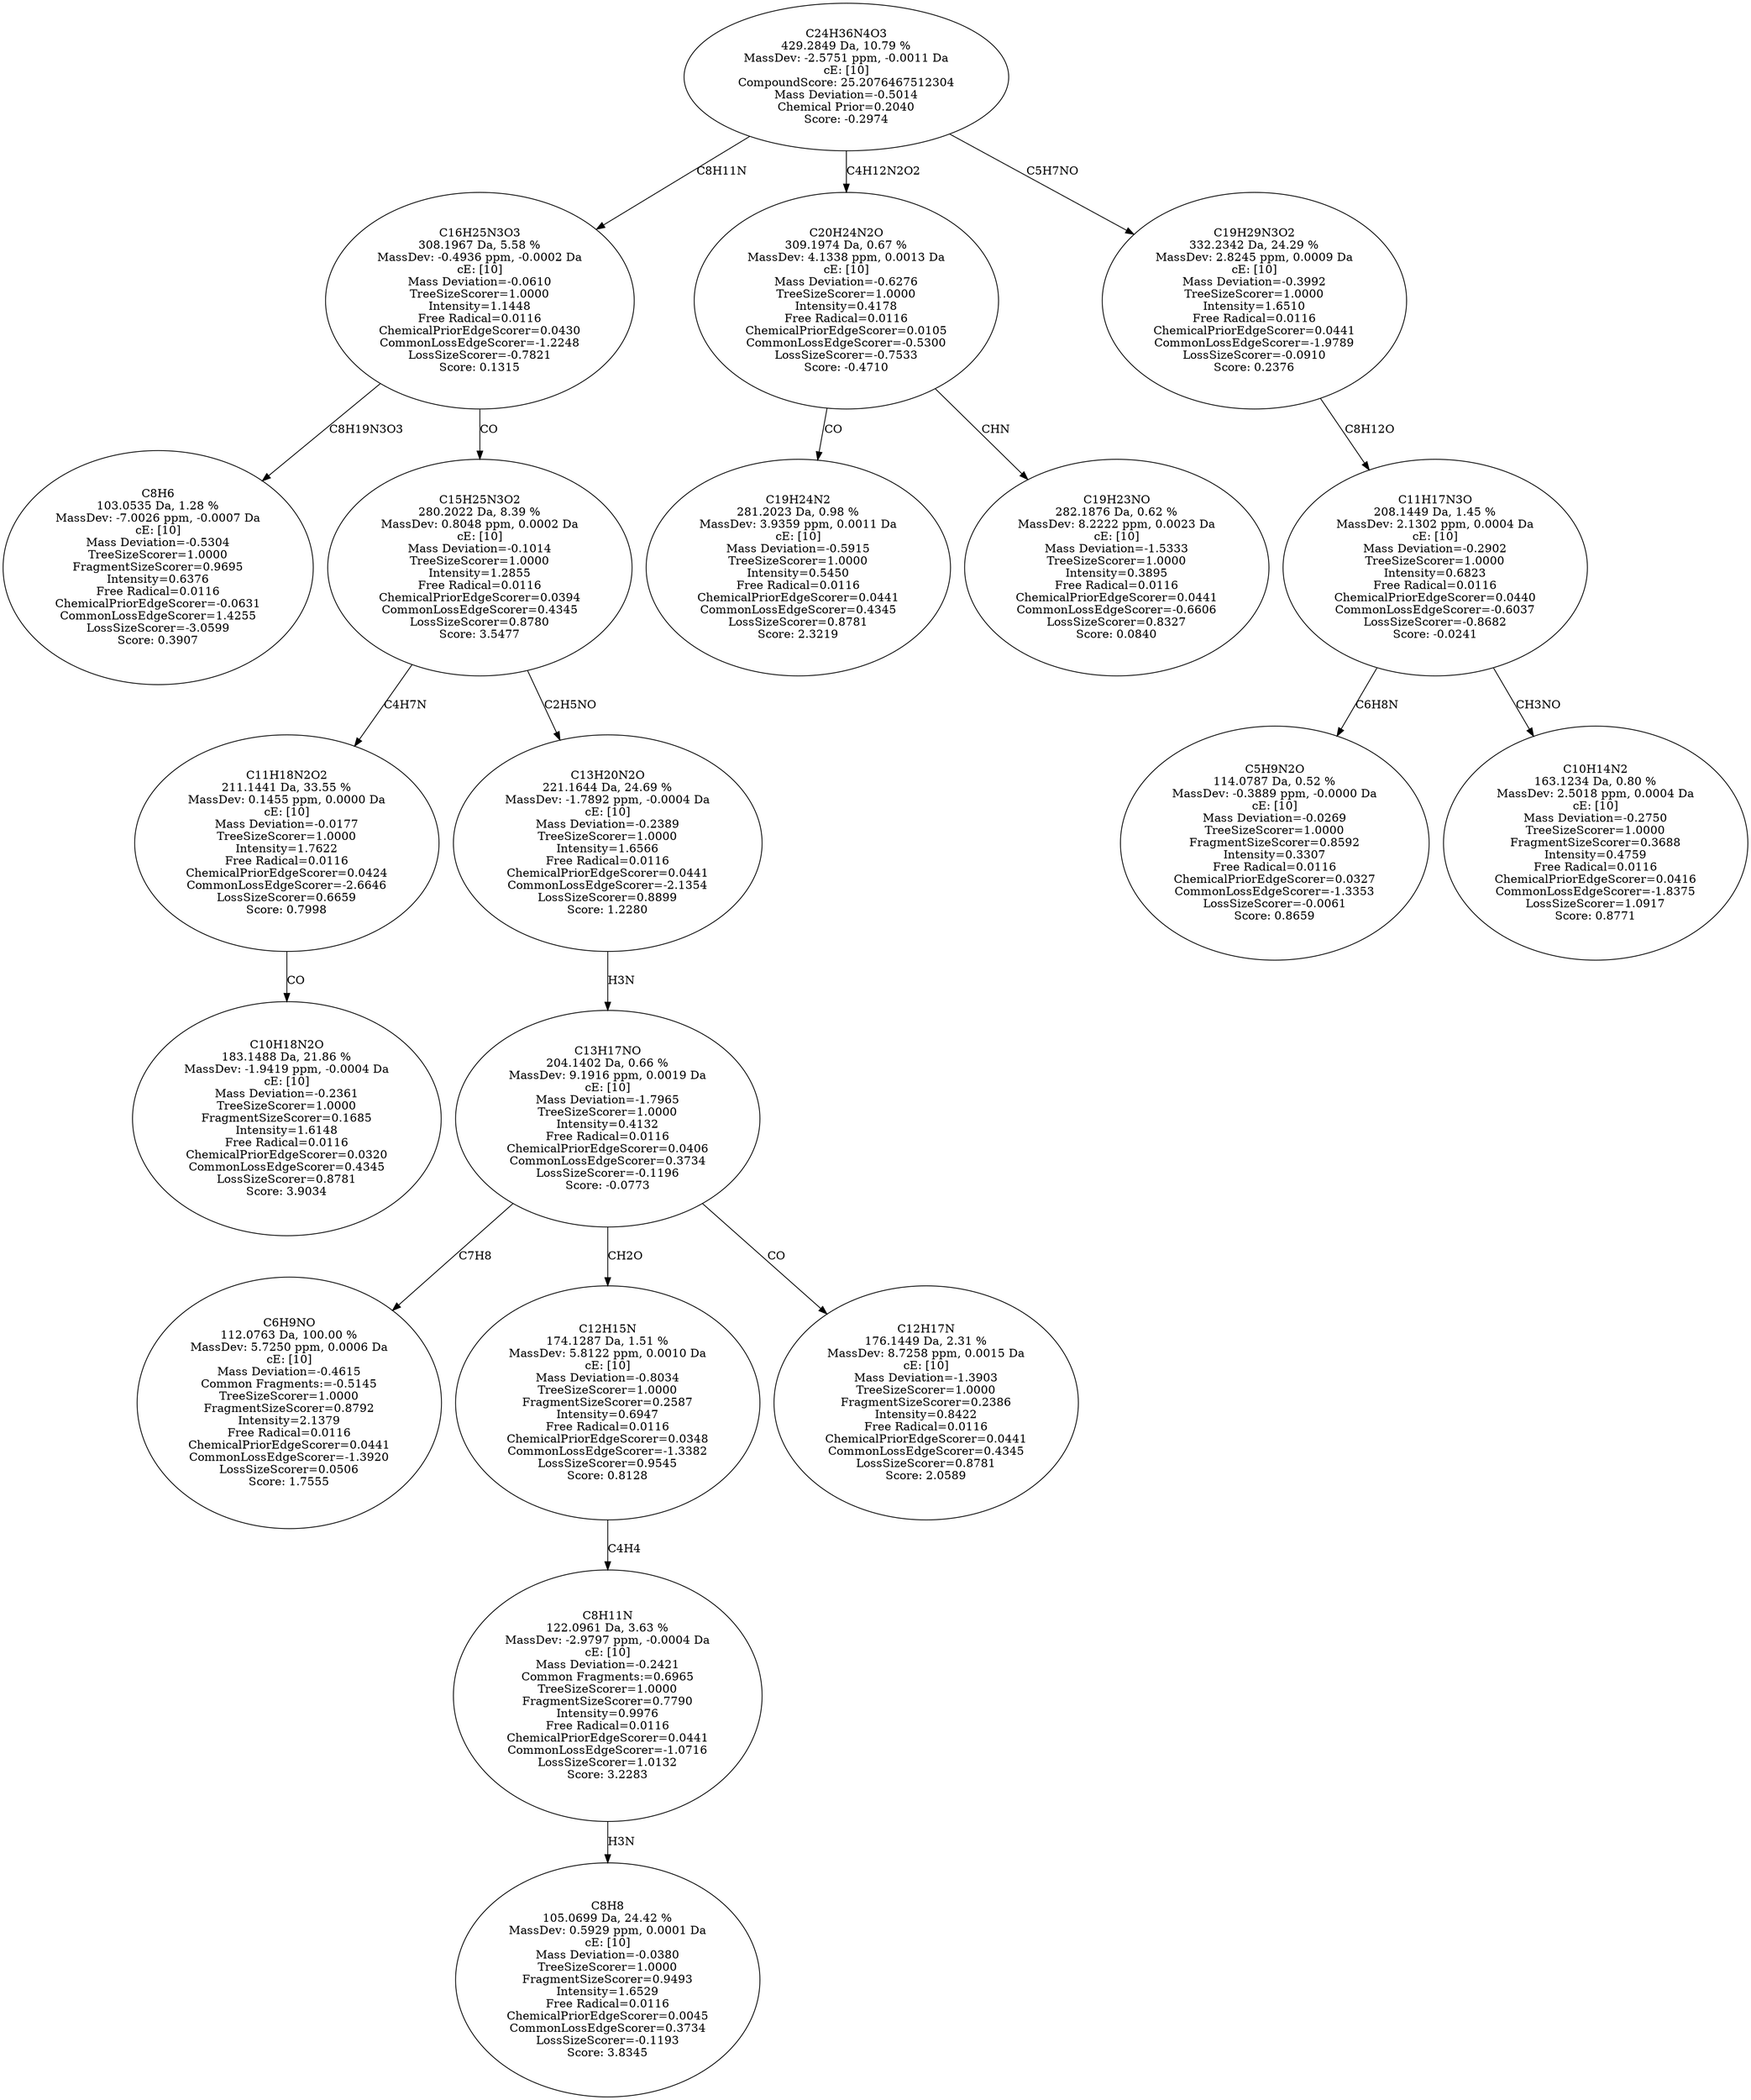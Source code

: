 strict digraph {
v1 [label="C8H6\n103.0535 Da, 1.28 %\nMassDev: -7.0026 ppm, -0.0007 Da\ncE: [10]\nMass Deviation=-0.5304\nTreeSizeScorer=1.0000\nFragmentSizeScorer=0.9695\nIntensity=0.6376\nFree Radical=0.0116\nChemicalPriorEdgeScorer=-0.0631\nCommonLossEdgeScorer=1.4255\nLossSizeScorer=-3.0599\nScore: 0.3907"];
v2 [label="C10H18N2O\n183.1488 Da, 21.86 %\nMassDev: -1.9419 ppm, -0.0004 Da\ncE: [10]\nMass Deviation=-0.2361\nTreeSizeScorer=1.0000\nFragmentSizeScorer=0.1685\nIntensity=1.6148\nFree Radical=0.0116\nChemicalPriorEdgeScorer=0.0320\nCommonLossEdgeScorer=0.4345\nLossSizeScorer=0.8781\nScore: 3.9034"];
v3 [label="C11H18N2O2\n211.1441 Da, 33.55 %\nMassDev: 0.1455 ppm, 0.0000 Da\ncE: [10]\nMass Deviation=-0.0177\nTreeSizeScorer=1.0000\nIntensity=1.7622\nFree Radical=0.0116\nChemicalPriorEdgeScorer=0.0424\nCommonLossEdgeScorer=-2.6646\nLossSizeScorer=0.6659\nScore: 0.7998"];
v4 [label="C6H9NO\n112.0763 Da, 100.00 %\nMassDev: 5.7250 ppm, 0.0006 Da\ncE: [10]\nMass Deviation=-0.4615\nCommon Fragments:=-0.5145\nTreeSizeScorer=1.0000\nFragmentSizeScorer=0.8792\nIntensity=2.1379\nFree Radical=0.0116\nChemicalPriorEdgeScorer=0.0441\nCommonLossEdgeScorer=-1.3920\nLossSizeScorer=0.0506\nScore: 1.7555"];
v5 [label="C8H8\n105.0699 Da, 24.42 %\nMassDev: 0.5929 ppm, 0.0001 Da\ncE: [10]\nMass Deviation=-0.0380\nTreeSizeScorer=1.0000\nFragmentSizeScorer=0.9493\nIntensity=1.6529\nFree Radical=0.0116\nChemicalPriorEdgeScorer=0.0045\nCommonLossEdgeScorer=0.3734\nLossSizeScorer=-0.1193\nScore: 3.8345"];
v6 [label="C8H11N\n122.0961 Da, 3.63 %\nMassDev: -2.9797 ppm, -0.0004 Da\ncE: [10]\nMass Deviation=-0.2421\nCommon Fragments:=0.6965\nTreeSizeScorer=1.0000\nFragmentSizeScorer=0.7790\nIntensity=0.9976\nFree Radical=0.0116\nChemicalPriorEdgeScorer=0.0441\nCommonLossEdgeScorer=-1.0716\nLossSizeScorer=1.0132\nScore: 3.2283"];
v7 [label="C12H15N\n174.1287 Da, 1.51 %\nMassDev: 5.8122 ppm, 0.0010 Da\ncE: [10]\nMass Deviation=-0.8034\nTreeSizeScorer=1.0000\nFragmentSizeScorer=0.2587\nIntensity=0.6947\nFree Radical=0.0116\nChemicalPriorEdgeScorer=0.0348\nCommonLossEdgeScorer=-1.3382\nLossSizeScorer=0.9545\nScore: 0.8128"];
v8 [label="C12H17N\n176.1449 Da, 2.31 %\nMassDev: 8.7258 ppm, 0.0015 Da\ncE: [10]\nMass Deviation=-1.3903\nTreeSizeScorer=1.0000\nFragmentSizeScorer=0.2386\nIntensity=0.8422\nFree Radical=0.0116\nChemicalPriorEdgeScorer=0.0441\nCommonLossEdgeScorer=0.4345\nLossSizeScorer=0.8781\nScore: 2.0589"];
v9 [label="C13H17NO\n204.1402 Da, 0.66 %\nMassDev: 9.1916 ppm, 0.0019 Da\ncE: [10]\nMass Deviation=-1.7965\nTreeSizeScorer=1.0000\nIntensity=0.4132\nFree Radical=0.0116\nChemicalPriorEdgeScorer=0.0406\nCommonLossEdgeScorer=0.3734\nLossSizeScorer=-0.1196\nScore: -0.0773"];
v10 [label="C13H20N2O\n221.1644 Da, 24.69 %\nMassDev: -1.7892 ppm, -0.0004 Da\ncE: [10]\nMass Deviation=-0.2389\nTreeSizeScorer=1.0000\nIntensity=1.6566\nFree Radical=0.0116\nChemicalPriorEdgeScorer=0.0441\nCommonLossEdgeScorer=-2.1354\nLossSizeScorer=0.8899\nScore: 1.2280"];
v11 [label="C15H25N3O2\n280.2022 Da, 8.39 %\nMassDev: 0.8048 ppm, 0.0002 Da\ncE: [10]\nMass Deviation=-0.1014\nTreeSizeScorer=1.0000\nIntensity=1.2855\nFree Radical=0.0116\nChemicalPriorEdgeScorer=0.0394\nCommonLossEdgeScorer=0.4345\nLossSizeScorer=0.8780\nScore: 3.5477"];
v12 [label="C16H25N3O3\n308.1967 Da, 5.58 %\nMassDev: -0.4936 ppm, -0.0002 Da\ncE: [10]\nMass Deviation=-0.0610\nTreeSizeScorer=1.0000\nIntensity=1.1448\nFree Radical=0.0116\nChemicalPriorEdgeScorer=0.0430\nCommonLossEdgeScorer=-1.2248\nLossSizeScorer=-0.7821\nScore: 0.1315"];
v13 [label="C19H24N2\n281.2023 Da, 0.98 %\nMassDev: 3.9359 ppm, 0.0011 Da\ncE: [10]\nMass Deviation=-0.5915\nTreeSizeScorer=1.0000\nIntensity=0.5450\nFree Radical=0.0116\nChemicalPriorEdgeScorer=0.0441\nCommonLossEdgeScorer=0.4345\nLossSizeScorer=0.8781\nScore: 2.3219"];
v14 [label="C19H23NO\n282.1876 Da, 0.62 %\nMassDev: 8.2222 ppm, 0.0023 Da\ncE: [10]\nMass Deviation=-1.5333\nTreeSizeScorer=1.0000\nIntensity=0.3895\nFree Radical=0.0116\nChemicalPriorEdgeScorer=0.0441\nCommonLossEdgeScorer=-0.6606\nLossSizeScorer=0.8327\nScore: 0.0840"];
v15 [label="C20H24N2O\n309.1974 Da, 0.67 %\nMassDev: 4.1338 ppm, 0.0013 Da\ncE: [10]\nMass Deviation=-0.6276\nTreeSizeScorer=1.0000\nIntensity=0.4178\nFree Radical=0.0116\nChemicalPriorEdgeScorer=0.0105\nCommonLossEdgeScorer=-0.5300\nLossSizeScorer=-0.7533\nScore: -0.4710"];
v16 [label="C5H9N2O\n114.0787 Da, 0.52 %\nMassDev: -0.3889 ppm, -0.0000 Da\ncE: [10]\nMass Deviation=-0.0269\nTreeSizeScorer=1.0000\nFragmentSizeScorer=0.8592\nIntensity=0.3307\nFree Radical=0.0116\nChemicalPriorEdgeScorer=0.0327\nCommonLossEdgeScorer=-1.3353\nLossSizeScorer=-0.0061\nScore: 0.8659"];
v17 [label="C10H14N2\n163.1234 Da, 0.80 %\nMassDev: 2.5018 ppm, 0.0004 Da\ncE: [10]\nMass Deviation=-0.2750\nTreeSizeScorer=1.0000\nFragmentSizeScorer=0.3688\nIntensity=0.4759\nFree Radical=0.0116\nChemicalPriorEdgeScorer=0.0416\nCommonLossEdgeScorer=-1.8375\nLossSizeScorer=1.0917\nScore: 0.8771"];
v18 [label="C11H17N3O\n208.1449 Da, 1.45 %\nMassDev: 2.1302 ppm, 0.0004 Da\ncE: [10]\nMass Deviation=-0.2902\nTreeSizeScorer=1.0000\nIntensity=0.6823\nFree Radical=0.0116\nChemicalPriorEdgeScorer=0.0440\nCommonLossEdgeScorer=-0.6037\nLossSizeScorer=-0.8682\nScore: -0.0241"];
v19 [label="C19H29N3O2\n332.2342 Da, 24.29 %\nMassDev: 2.8245 ppm, 0.0009 Da\ncE: [10]\nMass Deviation=-0.3992\nTreeSizeScorer=1.0000\nIntensity=1.6510\nFree Radical=0.0116\nChemicalPriorEdgeScorer=0.0441\nCommonLossEdgeScorer=-1.9789\nLossSizeScorer=-0.0910\nScore: 0.2376"];
v20 [label="C24H36N4O3\n429.2849 Da, 10.79 %\nMassDev: -2.5751 ppm, -0.0011 Da\ncE: [10]\nCompoundScore: 25.2076467512304\nMass Deviation=-0.5014\nChemical Prior=0.2040\nScore: -0.2974"];
v12 -> v1 [label="C8H19N3O3"];
v3 -> v2 [label="CO"];
v11 -> v3 [label="C4H7N"];
v9 -> v4 [label="C7H8"];
v6 -> v5 [label="H3N"];
v7 -> v6 [label="C4H4"];
v9 -> v7 [label="CH2O"];
v9 -> v8 [label="CO"];
v10 -> v9 [label="H3N"];
v11 -> v10 [label="C2H5NO"];
v12 -> v11 [label="CO"];
v20 -> v12 [label="C8H11N"];
v15 -> v13 [label="CO"];
v15 -> v14 [label="CHN"];
v20 -> v15 [label="C4H12N2O2"];
v18 -> v16 [label="C6H8N"];
v18 -> v17 [label="CH3NO"];
v19 -> v18 [label="C8H12O"];
v20 -> v19 [label="C5H7NO"];
}